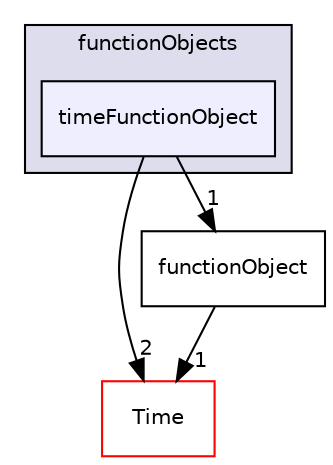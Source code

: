 digraph "src/OpenFOAM/db/functionObjects/timeFunctionObject" {
  bgcolor=transparent;
  compound=true
  node [ fontsize="10", fontname="Helvetica"];
  edge [ labelfontsize="10", labelfontname="Helvetica"];
  subgraph clusterdir_b1391b8691e21d3cff54e51a698f3c2b {
    graph [ bgcolor="#ddddee", pencolor="black", label="functionObjects" fontname="Helvetica", fontsize="10", URL="dir_b1391b8691e21d3cff54e51a698f3c2b.html"]
  dir_d3ec34e305ac3b9a206e877f8beb48bc [shape=box, label="timeFunctionObject", style="filled", fillcolor="#eeeeff", pencolor="black", URL="dir_d3ec34e305ac3b9a206e877f8beb48bc.html"];
  }
  dir_ec5b63092fb55ef516ddf05b3841c89d [shape=box label="Time" color="red" URL="dir_ec5b63092fb55ef516ddf05b3841c89d.html"];
  dir_54771b73ae8d00c119965aead573f78a [shape=box label="functionObject" URL="dir_54771b73ae8d00c119965aead573f78a.html"];
  dir_d3ec34e305ac3b9a206e877f8beb48bc->dir_ec5b63092fb55ef516ddf05b3841c89d [headlabel="2", labeldistance=1.5 headhref="dir_002250_002285.html"];
  dir_d3ec34e305ac3b9a206e877f8beb48bc->dir_54771b73ae8d00c119965aead573f78a [headlabel="1", labeldistance=1.5 headhref="dir_002250_002244.html"];
  dir_54771b73ae8d00c119965aead573f78a->dir_ec5b63092fb55ef516ddf05b3841c89d [headlabel="1", labeldistance=1.5 headhref="dir_002244_002285.html"];
}
